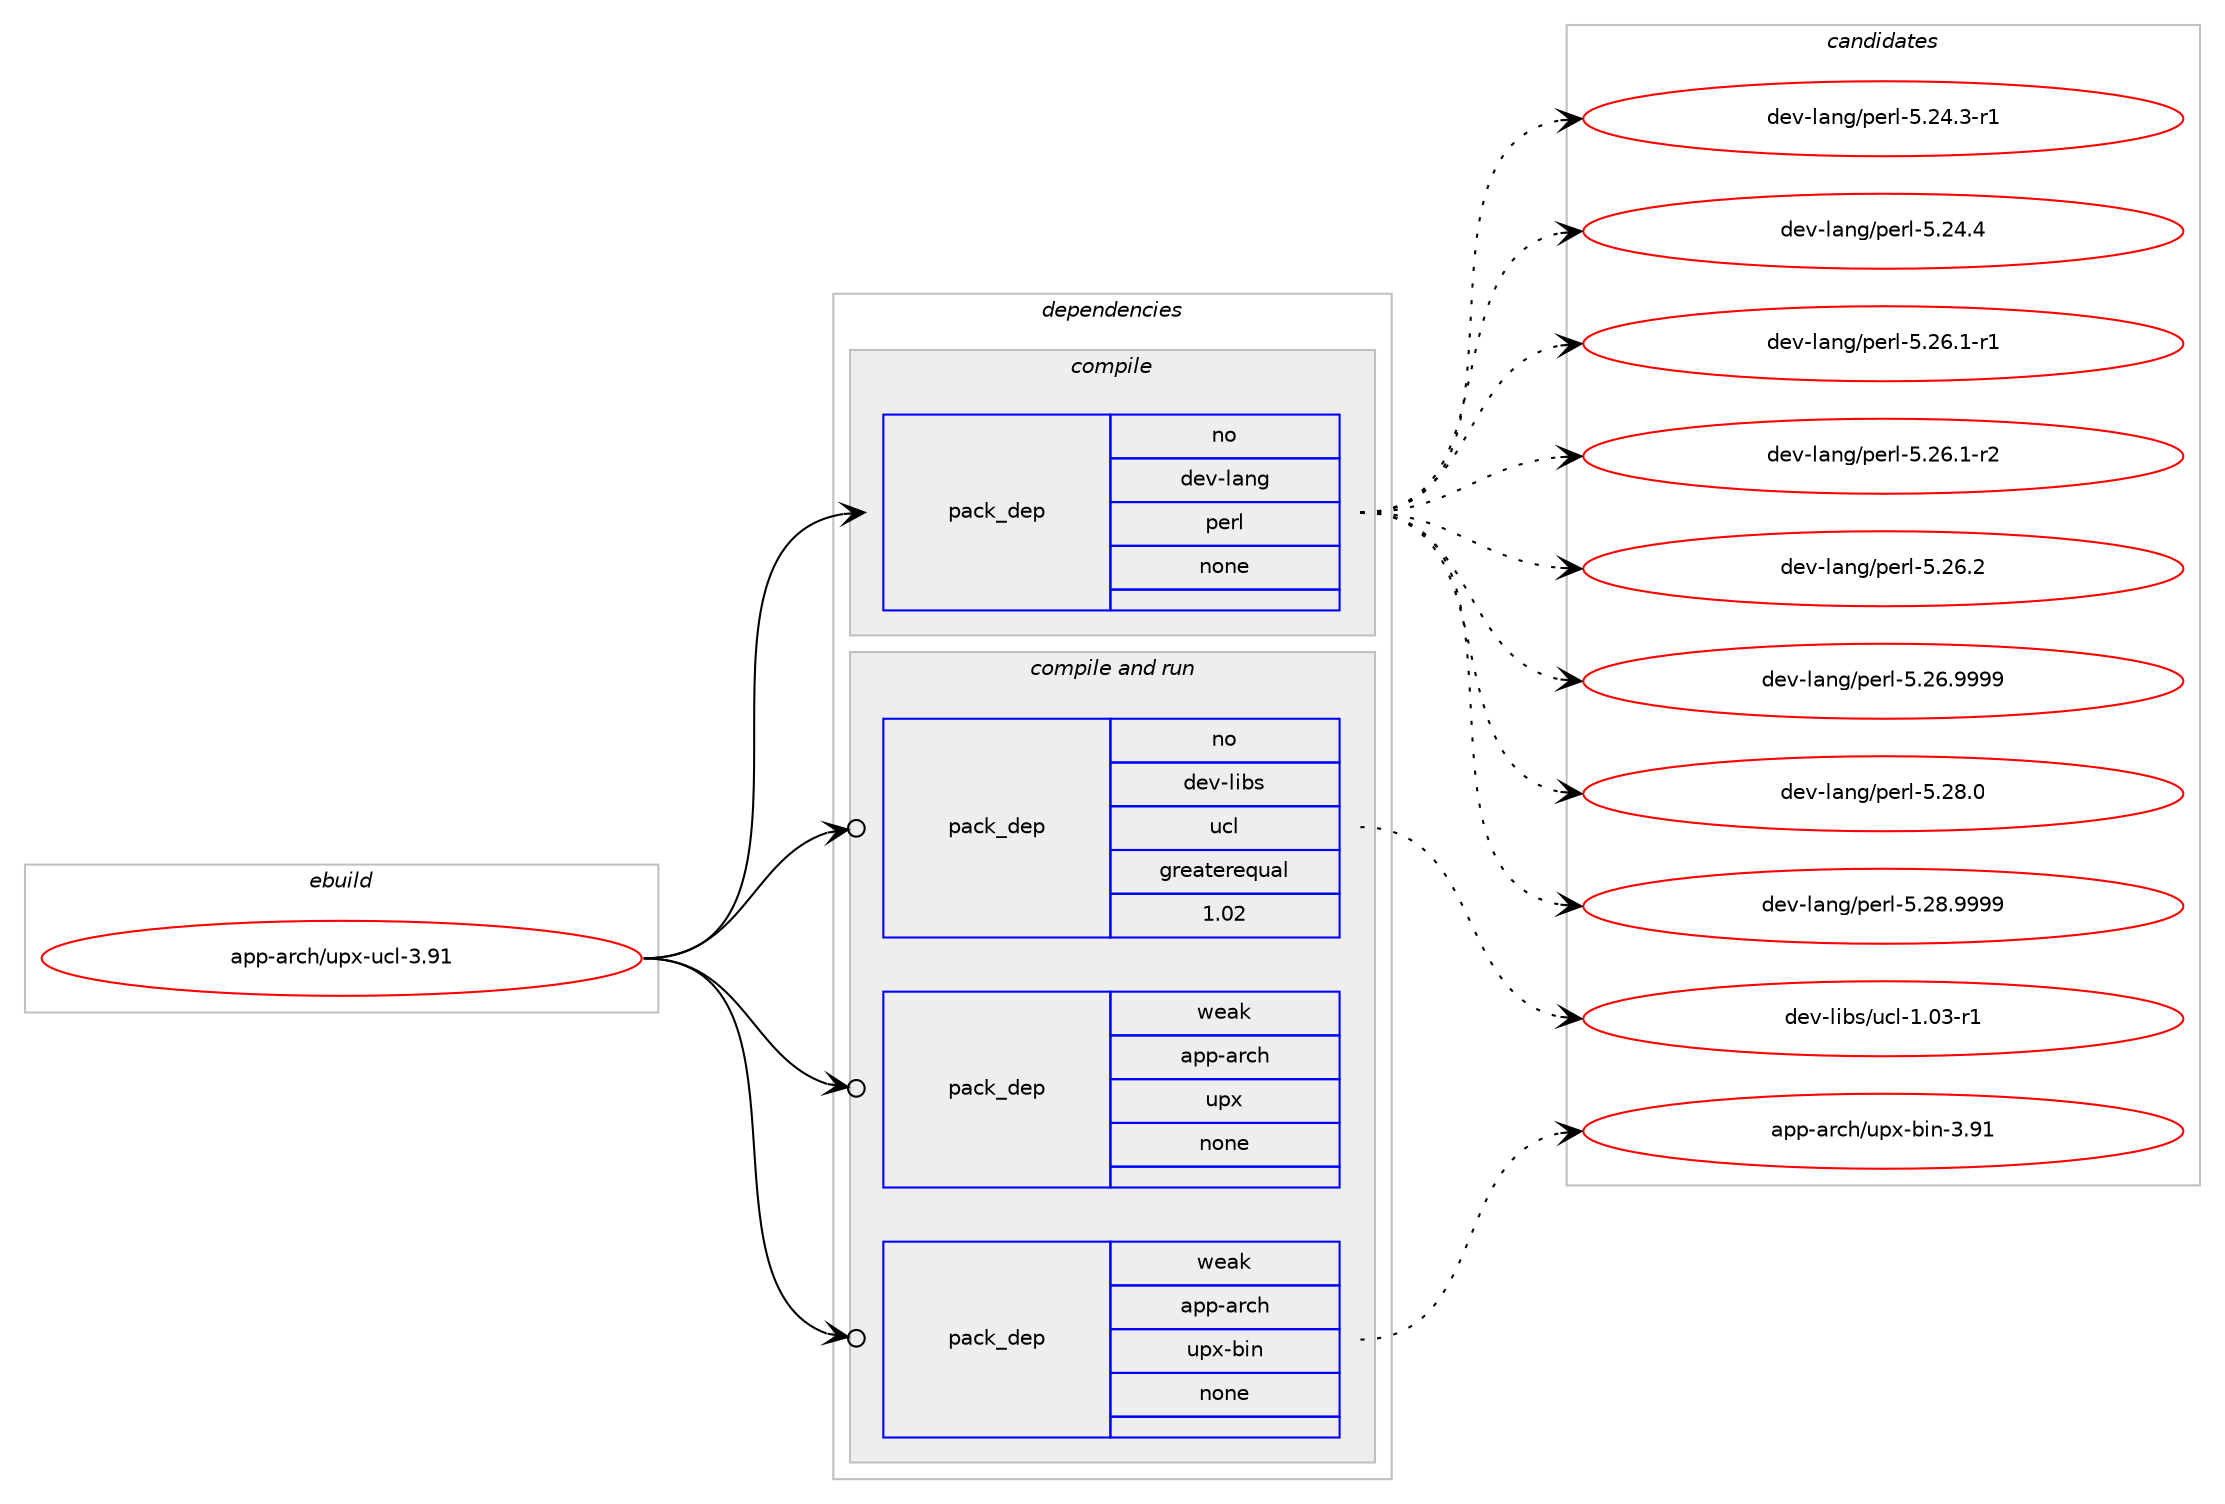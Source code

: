 digraph prolog {

# *************
# Graph options
# *************

newrank=true;
concentrate=true;
compound=true;
graph [rankdir=LR,fontname=Helvetica,fontsize=10,ranksep=1.5];#, ranksep=2.5, nodesep=0.2];
edge  [arrowhead=vee];
node  [fontname=Helvetica,fontsize=10];

# **********
# The ebuild
# **********

subgraph cluster_leftcol {
color=gray;
rank=same;
label=<<i>ebuild</i>>;
id [label="app-arch/upx-ucl-3.91", color=red, width=4, href="../app-arch/upx-ucl-3.91.svg"];
}

# ****************
# The dependencies
# ****************

subgraph cluster_midcol {
color=gray;
label=<<i>dependencies</i>>;
subgraph cluster_compile {
fillcolor="#eeeeee";
style=filled;
label=<<i>compile</i>>;
subgraph pack905378 {
dependency1271817 [label=<<TABLE BORDER="0" CELLBORDER="1" CELLSPACING="0" CELLPADDING="4" WIDTH="220"><TR><TD ROWSPAN="6" CELLPADDING="30">pack_dep</TD></TR><TR><TD WIDTH="110">no</TD></TR><TR><TD>dev-lang</TD></TR><TR><TD>perl</TD></TR><TR><TD>none</TD></TR><TR><TD></TD></TR></TABLE>>, shape=none, color=blue];
}
id:e -> dependency1271817:w [weight=20,style="solid",arrowhead="vee"];
}
subgraph cluster_compileandrun {
fillcolor="#eeeeee";
style=filled;
label=<<i>compile and run</i>>;
subgraph pack905379 {
dependency1271818 [label=<<TABLE BORDER="0" CELLBORDER="1" CELLSPACING="0" CELLPADDING="4" WIDTH="220"><TR><TD ROWSPAN="6" CELLPADDING="30">pack_dep</TD></TR><TR><TD WIDTH="110">no</TD></TR><TR><TD>dev-libs</TD></TR><TR><TD>ucl</TD></TR><TR><TD>greaterequal</TD></TR><TR><TD>1.02</TD></TR></TABLE>>, shape=none, color=blue];
}
id:e -> dependency1271818:w [weight=20,style="solid",arrowhead="odotvee"];
subgraph pack905380 {
dependency1271819 [label=<<TABLE BORDER="0" CELLBORDER="1" CELLSPACING="0" CELLPADDING="4" WIDTH="220"><TR><TD ROWSPAN="6" CELLPADDING="30">pack_dep</TD></TR><TR><TD WIDTH="110">weak</TD></TR><TR><TD>app-arch</TD></TR><TR><TD>upx</TD></TR><TR><TD>none</TD></TR><TR><TD></TD></TR></TABLE>>, shape=none, color=blue];
}
id:e -> dependency1271819:w [weight=20,style="solid",arrowhead="odotvee"];
subgraph pack905381 {
dependency1271820 [label=<<TABLE BORDER="0" CELLBORDER="1" CELLSPACING="0" CELLPADDING="4" WIDTH="220"><TR><TD ROWSPAN="6" CELLPADDING="30">pack_dep</TD></TR><TR><TD WIDTH="110">weak</TD></TR><TR><TD>app-arch</TD></TR><TR><TD>upx-bin</TD></TR><TR><TD>none</TD></TR><TR><TD></TD></TR></TABLE>>, shape=none, color=blue];
}
id:e -> dependency1271820:w [weight=20,style="solid",arrowhead="odotvee"];
}
subgraph cluster_run {
fillcolor="#eeeeee";
style=filled;
label=<<i>run</i>>;
}
}

# **************
# The candidates
# **************

subgraph cluster_choices {
rank=same;
color=gray;
label=<<i>candidates</i>>;

subgraph choice905378 {
color=black;
nodesep=1;
choice100101118451089711010347112101114108455346505246514511449 [label="dev-lang/perl-5.24.3-r1", color=red, width=4,href="../dev-lang/perl-5.24.3-r1.svg"];
choice10010111845108971101034711210111410845534650524652 [label="dev-lang/perl-5.24.4", color=red, width=4,href="../dev-lang/perl-5.24.4.svg"];
choice100101118451089711010347112101114108455346505446494511449 [label="dev-lang/perl-5.26.1-r1", color=red, width=4,href="../dev-lang/perl-5.26.1-r1.svg"];
choice100101118451089711010347112101114108455346505446494511450 [label="dev-lang/perl-5.26.1-r2", color=red, width=4,href="../dev-lang/perl-5.26.1-r2.svg"];
choice10010111845108971101034711210111410845534650544650 [label="dev-lang/perl-5.26.2", color=red, width=4,href="../dev-lang/perl-5.26.2.svg"];
choice10010111845108971101034711210111410845534650544657575757 [label="dev-lang/perl-5.26.9999", color=red, width=4,href="../dev-lang/perl-5.26.9999.svg"];
choice10010111845108971101034711210111410845534650564648 [label="dev-lang/perl-5.28.0", color=red, width=4,href="../dev-lang/perl-5.28.0.svg"];
choice10010111845108971101034711210111410845534650564657575757 [label="dev-lang/perl-5.28.9999", color=red, width=4,href="../dev-lang/perl-5.28.9999.svg"];
dependency1271817:e -> choice100101118451089711010347112101114108455346505246514511449:w [style=dotted,weight="100"];
dependency1271817:e -> choice10010111845108971101034711210111410845534650524652:w [style=dotted,weight="100"];
dependency1271817:e -> choice100101118451089711010347112101114108455346505446494511449:w [style=dotted,weight="100"];
dependency1271817:e -> choice100101118451089711010347112101114108455346505446494511450:w [style=dotted,weight="100"];
dependency1271817:e -> choice10010111845108971101034711210111410845534650544650:w [style=dotted,weight="100"];
dependency1271817:e -> choice10010111845108971101034711210111410845534650544657575757:w [style=dotted,weight="100"];
dependency1271817:e -> choice10010111845108971101034711210111410845534650564648:w [style=dotted,weight="100"];
dependency1271817:e -> choice10010111845108971101034711210111410845534650564657575757:w [style=dotted,weight="100"];
}
subgraph choice905379 {
color=black;
nodesep=1;
choice1001011184510810598115471179910845494648514511449 [label="dev-libs/ucl-1.03-r1", color=red, width=4,href="../dev-libs/ucl-1.03-r1.svg"];
dependency1271818:e -> choice1001011184510810598115471179910845494648514511449:w [style=dotted,weight="100"];
}
subgraph choice905380 {
color=black;
nodesep=1;
}
subgraph choice905381 {
color=black;
nodesep=1;
choice971121124597114991044711711212045981051104551465749 [label="app-arch/upx-bin-3.91", color=red, width=4,href="../app-arch/upx-bin-3.91.svg"];
dependency1271820:e -> choice971121124597114991044711711212045981051104551465749:w [style=dotted,weight="100"];
}
}

}
